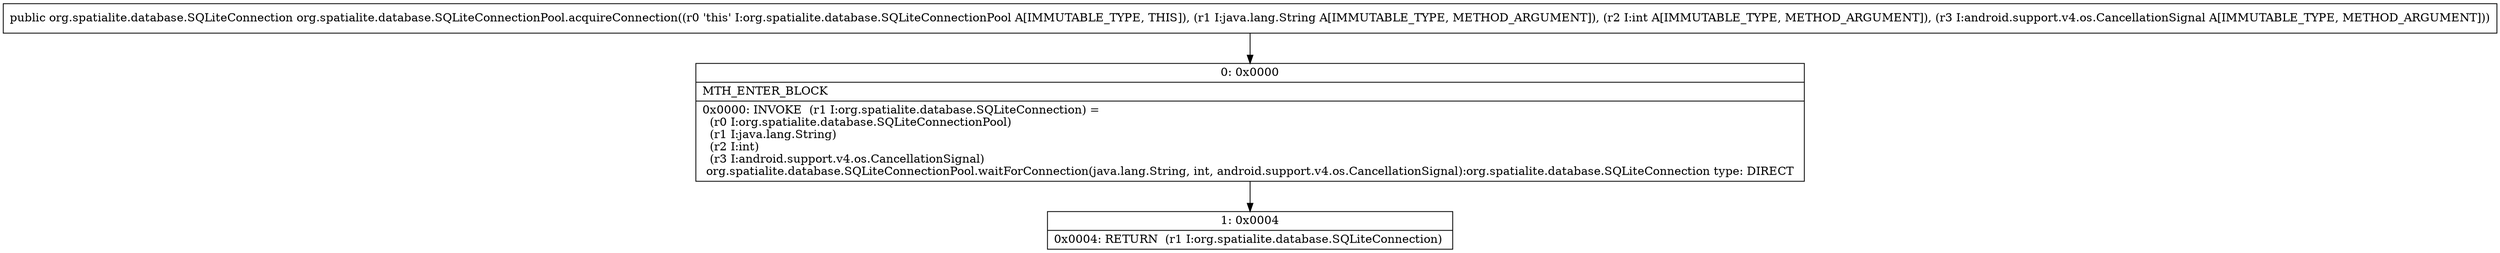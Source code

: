 digraph "CFG fororg.spatialite.database.SQLiteConnectionPool.acquireConnection(Ljava\/lang\/String;ILandroid\/support\/v4\/os\/CancellationSignal;)Lorg\/spatialite\/database\/SQLiteConnection;" {
Node_0 [shape=record,label="{0\:\ 0x0000|MTH_ENTER_BLOCK\l|0x0000: INVOKE  (r1 I:org.spatialite.database.SQLiteConnection) = \l  (r0 I:org.spatialite.database.SQLiteConnectionPool)\l  (r1 I:java.lang.String)\l  (r2 I:int)\l  (r3 I:android.support.v4.os.CancellationSignal)\l org.spatialite.database.SQLiteConnectionPool.waitForConnection(java.lang.String, int, android.support.v4.os.CancellationSignal):org.spatialite.database.SQLiteConnection type: DIRECT \l}"];
Node_1 [shape=record,label="{1\:\ 0x0004|0x0004: RETURN  (r1 I:org.spatialite.database.SQLiteConnection) \l}"];
MethodNode[shape=record,label="{public org.spatialite.database.SQLiteConnection org.spatialite.database.SQLiteConnectionPool.acquireConnection((r0 'this' I:org.spatialite.database.SQLiteConnectionPool A[IMMUTABLE_TYPE, THIS]), (r1 I:java.lang.String A[IMMUTABLE_TYPE, METHOD_ARGUMENT]), (r2 I:int A[IMMUTABLE_TYPE, METHOD_ARGUMENT]), (r3 I:android.support.v4.os.CancellationSignal A[IMMUTABLE_TYPE, METHOD_ARGUMENT])) }"];
MethodNode -> Node_0;
Node_0 -> Node_1;
}

